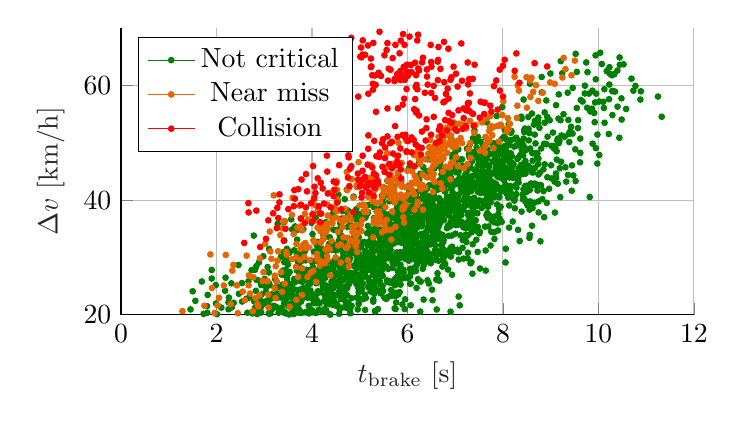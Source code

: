 \begin{tikzpicture}

\begin{axis}[%
width=0.6\linewidth,
height=0.3\linewidth,
at={(0\linewidth,0\linewidth)},
scale only axis,
xmin=0,
xmax=12,
xlabel style={font=\color{white!15!black}},
xlabel={$t_{\textup{brake}}$ [s]},
ymin=20,
ymax=70,
ylabel style={font=\color{white!15!black}},
ylabel={$\Delta v$ [km/h]},
axis x line*=bottom,
axis y line*=left,
xmajorgrids,
ymajorgrids,
legend pos=north west
]
\addplot [color=black!50!green, draw=none, mark size=1pt, mark=*, mark options={solid, black!50!green}]
table[row sep=crcr]{%
7.175	29.784\\
4.556	27.343\\
8.663	39.557\\
4.299	20.717\\
8.74	53.434\\
4.591	28.215\\
7.361	27.154\\
7.677	47.744\\
6.585	37.694\\
5.875	32.734\\
7.659	41.768\\
6.781	30.177\\
3.689	22.445\\
4.495	23.405\\
7.068	45.023\\
4.952	31.622\\
4.583	24.626\\
2.691	22.972\\
5.083	22.753\\
7.165	38.291\\
5.055	29.074\\
4.169	23.905\\
6.457	36.159\\
8.164	48.163\\
5.416	25.932\\
5.016	36.804\\
3.113	20.376\\
5.577	25.701\\
6.057	38.409\\
7.452	45.165\\
5.3	27.032\\
5.718	39.721\\
5.538	36.21\\
8.383	54.556\\
5.046	36.865\\
5.943	34.991\\
6.925	42.095\\
7.698	45.757\\
6.27	40.122\\
3.687	23.237\\
4.693	24.325\\
10.482	57.757\\
4.839	26.127\\
3.112	25.147\\
9.411	52.046\\
5.439	32.606\\
5.668	29.963\\
10.776	59.929\\
6.096	33.909\\
4.639	29.021\\
4.513	25.165\\
5.515	37.37\\
4.529	21.625\\
7.64	41.516\\
4.829	22.867\\
7.372	50.799\\
6.553	34.788\\
5.657	23.28\\
7.291	40.27\\
8.378	46.048\\
3.902	22.975\\
7.958	41.554\\
5.307	24.999\\
6.55	39.073\\
5.9	40.482\\
4.207	25.87\\
9.716	58.609\\
4.787	32.094\\
7.306	37.428\\
8.786	42.631\\
4.934	33.445\\
6.94	36.899\\
4.943	34.926\\
5.36	25.892\\
5.003	30.259\\
5.08	27.237\\
8.458	49.119\\
7.816	37.107\\
5.336	27.585\\
6.175	33.108\\
5.64	30.792\\
4.772	21.307\\
4.414	27.969\\
3.934	21.533\\
8.134	49.969\\
4.757	37.291\\
6.712	33.826\\
6.32	28.006\\
4.518	29.201\\
8.158	46.554\\
6.387	32.734\\
7.754	43.161\\
6.222	36.869\\
4.127	32.697\\
7.47	30.949\\
4.936	27.02\\
4.789	25.988\\
9.67	57.205\\
8.455	45.915\\
9.831	55.482\\
7.624	35.371\\
6.703	42.133\\
10.285	61.788\\
5.404	38.238\\
7.464	37.709\\
7.053	40.467\\
4.15	29.724\\
2.319	21.265\\
7.975	36.188\\
6.93	33.808\\
5.171	37.961\\
9.218	46.693\\
1.9	27.8\\
3.386	24.092\\
2.937	20.366\\
5.959	29.718\\
3.353	30.101\\
3.434	22.398\\
5.156	34.22\\
5.776	29.458\\
6.748	32.667\\
5.019	29.373\\
6.322	33.659\\
2.945	21.82\\
7.6	46.364\\
3.855	32.402\\
5.368	27.576\\
3.474	31.487\\
5.642	32.373\\
3.738	26.175\\
4.043	31.003\\
7.967	45.991\\
8.424	47.792\\
7.884	35.965\\
8.033	51.106\\
6.412	37.432\\
3.993	23.491\\
8.916	49.753\\
3.42	29.16\\
7.656	43.106\\
7.463	47.486\\
6.977	40.126\\
5.475	27.834\\
4.517	25.668\\
3.071	28.306\\
7.022	37.551\\
7.139	38.243\\
5.803	34.767\\
5.272	23.919\\
7.517	34.455\\
7.733	41.742\\
4.226	25.019\\
10.89	58.984\\
7.332	41.777\\
7.178	40.06\\
6.554	35.62\\
5.443	33.347\\
5.561	36.03\\
5.164	37.66\\
5.873	32.689\\
6.298	35.415\\
4.589	33.903\\
5.18	24.809\\
4.982	33.523\\
6.145	28.188\\
3.639	25.618\\
4.602	33.324\\
7.005	35.656\\
8.418	40.131\\
7.233	39.099\\
5.948	33.824\\
4.498	31.842\\
3.762	24.325\\
7.134	43.275\\
8.931	43.99\\
5.939	30.367\\
4.717	28.856\\
4.131	32.086\\
9.125	48.518\\
6.952	38.779\\
7.925	41.984\\
6.03	29.42\\
6.394	39.652\\
2.912	22.631\\
5.719	34.52\\
8.874	55.303\\
4.358	28.035\\
5.93	26.7\\
6.078	38.718\\
2.251	22.147\\
7.305	42.509\\
6.961	46.127\\
6.297	29.361\\
7.795	49.281\\
4.674	31.375\\
7.396	40.401\\
7.142	47.115\\
6.85	35.58\\
3.755	20.6\\
5.74	23.254\\
6.125	33.857\\
7.447	41.997\\
3.978	27.195\\
5.354	29.028\\
3.419	32.943\\
5.607	35.891\\
7.625	44.246\\
7.314	42.032\\
5.942	20.978\\
6.79	28.846\\
3.772	22.263\\
9.377	51.535\\
8.741	54.41\\
4.523	29.38\\
6.222	26.194\\
5.432	36.759\\
3.876	24.262\\
5.49	40.341\\
6.494	30.582\\
6.38	30.629\\
8.323	47.412\\
4.588	36.022\\
4.083	27.358\\
3.096	20.189\\
4.11	31.969\\
3.705	20.964\\
9.05	49.457\\
5.945	33.195\\
7.404	39.322\\
4.206	31.461\\
3.82	24.63\\
6.191	24.673\\
6.391	34.316\\
1.455	20.916\\
6.173	38.322\\
6.583	37.649\\
7.687	38.903\\
7.962	43.906\\
6.837	38.366\\
5.171	32.129\\
6.015	33.726\\
6.103	39.911\\
7.127	36.231\\
5.362	29.522\\
3.739	20.33\\
6.331	38.893\\
5.105	29.103\\
5.741	25.153\\
6.035	41.774\\
5.304	31.201\\
6.956	31.052\\
4.928	28.115\\
4.909	31.229\\
6.797	39.839\\
4.796	29.836\\
7.679	40.328\\
6.342	33.754\\
7.018	38.528\\
9.548	56.075\\
5.412	27.259\\
5.732	21.106\\
7.17	35.268\\
8.17	52.052\\
6.449	25.441\\
10.175	62.506\\
3.565	36.652\\
5.963	30.75\\
2.888	29.113\\
4.565	23.977\\
5.356	33.96\\
3.529	30.8\\
6.638	26.236\\
2.312	25.468\\
7.403	38.895\\
5.587	35.055\\
7.215	40.451\\
4.945	29.498\\
7.96	41.96\\
6.056	25.381\\
6.083	30.906\\
3.281	35.851\\
4.578	23.362\\
5.722	33.935\\
4.266	23.395\\
4.054	23.466\\
4.228	24.541\\
7.888	47.199\\
6.714	38.847\\
6.111	35.973\\
6.678	39.727\\
7.065	48.86\\
5.186	30.789\\
3.559	21.947\\
6.916	39.954\\
3.919	27.035\\
4.359	21.812\\
6.628	42.185\\
7.552	43.118\\
3.535	24.383\\
3.13	20.215\\
5.332	28.67\\
5.239	33.756\\
6.762	38.235\\
6.303	41.561\\
8.861	49.82\\
5.341	34.689\\
7.075	37.015\\
5.776	38.562\\
7.074	29.601\\
4.74	24.65\\
6.61	31.118\\
6.662	35.601\\
8.412	48.435\\
3.034	24.018\\
6.611	41.737\\
6.28	38.619\\
8.329	43.072\\
5.114	20.825\\
9.745	64.027\\
2.85	20.095\\
5.6	35.64\\
6.553	32.909\\
8.395	50.149\\
9.169	49.927\\
6.552	37.437\\
5.763	22.125\\
6.089	40.459\\
3.486	29.41\\
8.863	37.016\\
4.49	34.747\\
6.85	27.865\\
4.302	25.016\\
6.069	21.634\\
6.245	30.8\\
6.746	33.658\\
6.037	31.632\\
5.889	27.499\\
4.953	28.64\\
4.459	28.881\\
7.403	45.311\\
5.966	31.875\\
5.469	28.371\\
6.459	35.883\\
5.275	27.61\\
4.619	21.202\\
8.12	47.602\\
4.423	28.171\\
7.89	42.409\\
4.435	31.549\\
7.411	39.52\\
3.129	23.019\\
7.552	38.695\\
3.75	30.539\\
4.7	27.266\\
6.908	36.215\\
10.244	62.033\\
8.85	41.573\\
8.431	41.892\\
8.23	40.063\\
3.097	21.595\\
7.846	41.911\\
5.761	35.856\\
8.529	45.978\\
4.069	26.269\\
3.627	26.223\\
5.817	37.414\\
7.078	30.893\\
9.022	43.789\\
3.868	29.476\\
3.689	33.093\\
7.36	35.572\\
6.041	41.672\\
7.205	44.362\\
5.117	31.155\\
3.389	25.287\\
7.79	44.646\\
5.985	38.006\\
4.431	31.327\\
8.475	44.615\\
5.292	38.821\\
10.218	51.535\\
5.726	42.337\\
6.423	40.669\\
5.945	37.441\\
9.878	49.849\\
7.542	44.561\\
7.214	35.797\\
6.233	29.244\\
6.701	45.81\\
6.773	41.606\\
2.791	22.299\\
7.096	36.122\\
7.986	56.248\\
2.533	25.51\\
6.054	26.753\\
7.716	37.306\\
7.247	48.975\\
7.744	39.623\\
9.522	43.32\\
5.911	35.805\\
5.23	27.79\\
6.209	33.901\\
4.326	27.44\\
7.53	50.2\\
7.985	45.544\\
4.328	24.233\\
2.782	33.8\\
5.145	28.947\\
8.25	38.578\\
4.216	20.462\\
4.046	26.647\\
6.041	30.564\\
4.609	33.847\\
4.638	38.087\\
6.337	31.212\\
7.784	46.767\\
7.207	43.597\\
4.57	32.389\\
4.51	31.557\\
8.712	42.687\\
8.444	52.146\\
7.688	38.847\\
5.622	40.705\\
6.252	40.125\\
8.123	42.361\\
7.92	40.726\\
6.423	34.93\\
7.961	41.991\\
7.347	44.174\\
7.106	42.579\\
7.767	43.263\\
6.91	38.095\\
6.531	44.368\\
4.733	31.768\\
6.249	32.178\\
3.603	20.528\\
9.946	49.073\\
6.027	39.964\\
5.114	31.048\\
7.931	42.077\\
7.096	47.06\\
5.689	29.142\\
7.225	33.986\\
5.659	24.299\\
5.69	34.646\\
7.249	35.234\\
5.687	32.341\\
6.04	36.081\\
5.24	34.845\\
6.2	33.912\\
3.041	22.36\\
4.625	36.781\\
6.515	24.367\\
1.815	23.448\\
5.019	25.083\\
5.833	40.475\\
2.626	22.792\\
5.335	35.498\\
5.492	24.141\\
7.847	45.597\\
4.446	24.632\\
3.906	23.146\\
9.621	48.234\\
5.844	35.469\\
8.623	46.868\\
8.593	39.364\\
5.955	32.953\\
4.947	36.292\\
3.433	20.448\\
2.101	21.235\\
6.119	32.63\\
7.312	43.887\\
5.635	40.594\\
6.421	33.538\\
8.132	39.059\\
6.008	37.023\\
8.563	41.768\\
5.745	32.554\\
6.916	50.697\\
6.641	38.568\\
5.315	23.913\\
7.693	40.684\\
5.049	29.97\\
6.727	37.082\\
5.442	36.977\\
6.717	38.096\\
8.446	51.858\\
6.506	36.776\\
4.673	22.591\\
9.571	52.57\\
3.497	27.095\\
7.979	48.415\\
8.394	48.867\\
3.782	20.314\\
3.967	22.953\\
5.616	32.852\\
6.054	37.992\\
4.386	20.007\\
7.096	21.632\\
4.732	26.793\\
3.101	31.474\\
4.75	30.151\\
9.979	51.439\\
3.76	22.691\\
6.269	32.011\\
5.779	37.471\\
8.077	47.346\\
3.665	21.269\\
8.498	41.434\\
5.414	36.566\\
5.717	33.609\\
5.867	29.94\\
4.004	20.41\\
8.098	45.46\\
5.475	28.357\\
5.854	36.097\\
4.761	22.07\\
7.68	36.916\\
6.544	33.682\\
4.914	37.318\\
8.875	53.51\\
7.932	36.739\\
5.231	42.975\\
7.948	44.692\\
7.337	44.017\\
4.854	31.996\\
5.765	23.373\\
8.532	54.511\\
5.347	25.843\\
8.338	44.277\\
4.646	26.032\\
6.858	43.141\\
9.164	54.223\\
6.991	46.408\\
5.866	30.536\\
7.909	42.083\\
3.448	20.221\\
8.461	52.49\\
7.822	33.216\\
5.642	25.567\\
8.121	53.267\\
4.979	36.341\\
6.597	29.667\\
7.666	47.203\\
3.686	27.701\\
7.32	28.962\\
6.404	29.822\\
4.361	32.382\\
8.39	37.978\\
4.301	22.968\\
5.312	28.606\\
6.327	40.432\\
5.042	24.537\\
2.826	24.157\\
3.745	27.039\\
5.885	32.758\\
8.352	32.852\\
6.09	35.589\\
6.319	37.729\\
5.813	35.581\\
8.245	42.415\\
5.244	33.108\\
6.375	34.361\\
3.646	22.231\\
6.486	29.708\\
5.19	34.455\\
8.882	49.799\\
6.091	32.583\\
6.268	44.594\\
6.252	41.712\\
9.073	48.979\\
7.307	45.926\\
5.016	29.364\\
4.402	22.427\\
3.696	34.81\\
4.087	25.475\\
5.04	26.759\\
8.409	44.866\\
9.139	50.369\\
9.02	49.442\\
7.34	29.201\\
4.763	26.413\\
3.564	25.397\\
6.552	36.581\\
7.809	46.566\\
4.532	28.754\\
3.674	22.776\\
7.478	42.016\\
7.755	34.479\\
6.264	36.051\\
7.287	47.993\\
7.346	34.383\\
7.822	44.907\\
6.828	35.099\\
5.407	29.385\\
6.428	38.568\\
7.934	46.755\\
1.985	25.167\\
8.009	44.233\\
5.969	33.929\\
5.286	22.648\\
3.609	20.224\\
7.005	34.142\\
5.629	25.803\\
5.527	31.9\\
7.359	42.122\\
5.62	39.8\\
9.15	50.721\\
4.581	20.929\\
5.821	30.026\\
5.444	33.884\\
8.051	48.983\\
3.263	23.712\\
7.404	52.135\\
6.433	35.463\\
7.058	39.684\\
4.277	30.561\\
5.207	25.236\\
4.25	20.761\\
8.623	48.221\\
3.365	26.979\\
6.351	38.43\\
6.986	43.152\\
6.518	36.86\\
4.008	29.05\\
5.281	26.91\\
8.434	50.725\\
5.58	34.557\\
6.42	26.0\\
2.994	21.96\\
6.667	25.924\\
2.252	20.947\\
6.313	36.02\\
5.099	28.388\\
6.129	41.514\\
6.577	37.048\\
7.129	37.394\\
2.901	25.904\\
6.522	38.328\\
7.308	36.681\\
4.735	21.535\\
7.064	44.802\\
1.557	22.415\\
3.781	29.372\\
5.175	26.409\\
8.086	41.857\\
4.742	33.371\\
7.659	53.586\\
8.505	42.505\\
10.58	55.902\\
5.457	31.359\\
3.793	22.782\\
7.504	34.181\\
4.416	22.849\\
7.271	39.528\\
8.765	52.615\\
6.202	29.047\\
7.455	47.979\\
6.516	42.597\\
8.019	45.917\\
9.516	48.862\\
7.047	31.337\\
4.93	25.357\\
5.619	36.15\\
3.751	27.934\\
10.293	54.838\\
3.942	27.78\\
8.785	32.802\\
3.039	24.816\\
5.572	36.248\\
6.806	38.081\\
4.798	30.781\\
7.87	54.682\\
7.638	31.196\\
6.385	37.758\\
6.197	36.894\\
6.177	27.636\\
3.229	23.176\\
8.431	48.562\\
7.491	43.912\\
7.531	41.252\\
4.75	35.309\\
10.223	57.609\\
3.75	30.371\\
7.373	43.176\\
5.605	36.624\\
7.578	48.617\\
3.78	24.413\\
6.236	30.717\\
4.527	29.066\\
8.571	49.012\\
5.611	31.021\\
6.287	37.415\\
5.836	23.937\\
3.77	22.432\\
6.166	39.283\\
5.36	32.384\\
6.032	45.562\\
7.45	42.585\\
6.895	38.646\\
6.199	36.482\\
9.201	40.518\\
6.052	35.6\\
7.055	38.835\\
5.694	33.689\\
7.238	35.971\\
7.635	50.927\\
11.248	58.075\\
4.423	22.979\\
4.777	29.481\\
3.733	28.577\\
3.936	20.216\\
5.781	34.91\\
6.69	39.364\\
7.681	42.759\\
4.036	26.291\\
3.278	24.928\\
6.455	42.595\\
4.975	29.206\\
5.766	35.053\\
7.073	23.159\\
7.911	48.012\\
4.218	28.122\\
5.825	40.091\\
5.824	39.113\\
5.13	22.923\\
8.671	45.658\\
5.877	35.076\\
9.111	44.633\\
4.613	25.01\\
3.69	24.31\\
5.003	22.784\\
7.798	41.644\\
6.362	38.346\\
8.246	40.267\\
4.563	32.893\\
10.449	63.623\\
6.792	44.578\\
5.138	30.745\\
3.82	34.943\\
5.411	32.345\\
5.435	34.848\\
6.762	38.437\\
8.173	47.663\\
7.709	45.854\\
4.136	38.666\\
5.845	37.509\\
5.273	32.972\\
2.647	20.333\\
3.775	27.676\\
5.199	29.276\\
6.495	38.921\\
7.947	44.244\\
2.734	27.758\\
5.807	39.789\\
4.31	28.993\\
4.317	22.752\\
5.368	27.055\\
7.426	44.285\\
6.692	42.891\\
8.409	49.06\\
5.81	37.329\\
5.548	32.285\\
6.07	25.428\\
8.185	44.821\\
4.447	28.052\\
8.006	43.771\\
4.726	21.188\\
5.483	26.781\\
6.8	43.202\\
8.118	40.536\\
3.453	27.798\\
6.332	36.671\\
3.9	27.035\\
3.671	29.912\\
6.193	28.648\\
8.059	49.5\\
8.935	51.058\\
3.846	30.986\\
5.773	37.858\\
7.208	33.397\\
8.026	47.4\\
6.893	39.854\\
5.41	31.962\\
7.013	45.416\\
4.218	27.252\\
4.983	24.726\\
5.761	34.848\\
7.484	46.203\\
5.505	32.118\\
3.817	32.135\\
8.981	53.932\\
8.003	47.971\\
8.4	44.872\\
2.01	20.084\\
5.987	32.24\\
6.222	36.066\\
8.176	44.753\\
4.265	20.98\\
3.104	22.669\\
7.173	33.254\\
4.84	30.741\\
6.934	31.866\\
7.159	46.004\\
6.003	36.504\\
4.147	22.132\\
4.104	23.663\\
6.906	31.229\\
6.247	35.533\\
7.466	39.041\\
7.1	38.833\\
7.444	45.32\\
4.475	29.494\\
5.406	30.007\\
6.888	35.375\\
3.228	23.394\\
4.801	35.668\\
5.244	30.39\\
4.983	22.001\\
6.758	44.479\\
4.713	21.742\\
3.159	20.951\\
4.741	28.502\\
10.291	59.039\\
6.162	40.734\\
7.714	44.086\\
4.253	30.13\\
5.284	33.44\\
3.413	36.123\\
6.53	38.16\\
4.452	26.526\\
5.715	29.981\\
6.373	33.966\\
7.434	42.064\\
6.079	27.41\\
4.796	20.831\\
5.319	20.635\\
5.131	28.323\\
6.401	31.229\\
6.413	42.026\\
3.416	21.961\\
8.326	44.642\\
8.281	41.051\\
6.357	37.318\\
6.272	32.457\\
7.548	43.877\\
5.946	34.44\\
4.493	29.354\\
7.242	45.972\\
7.087	43.835\\
9.191	45.563\\
4.78	21.306\\
7.474	35.328\\
4.417	23.643\\
4.372	33.512\\
7.346	39.724\\
5.464	40.727\\
3.437	23.218\\
4.596	26.144\\
4.517	21.905\\
4.442	21.695\\
6.813	38.767\\
6.681	37.861\\
7.483	47.617\\
8.283	42.183\\
1.901	26.305\\
4.443	28.663\\
6.601	45.856\\
4.51	31.366\\
4.235	26.199\\
6.279	25.772\\
4.71	28.808\\
4.677	32.842\\
7.167	38.331\\
4.257	22.407\\
7.674	48.814\\
4.893	27.223\\
8.152	42.461\\
3.655	20.787\\
8.849	45.369\\
5.067	32.629\\
5.327	27.446\\
5.409	36.659\\
7.923	43.972\\
6.13	36.935\\
5.315	29.011\\
7.51	46.977\\
4.896	25.954\\
6.654	30.973\\
7.317	35.894\\
4.62	32.055\\
4.848	33.294\\
6.583	29.599\\
6.164	34.74\\
4.646	29.955\\
8.131	47.135\\
9.307	45.729\\
7.989	50.794\\
8.082	48.415\\
5.252	33.951\\
4.491	27.357\\
5.894	21.792\\
4.246	25.077\\
7.197	39.561\\
8.568	60.301\\
6.765	38.319\\
6.246	41.602\\
7.339	36.416\\
6.643	34.274\\
4.348	31.317\\
5.521	42.152\\
6.866	43.781\\
5.273	29.625\\
10.038	65.719\\
5.543	32.127\\
8.08	42.541\\
6.621	34.497\\
3.521	20.031\\
7.52	28.051\\
5.216	28.142\\
7.877	39.244\\
6.947	41.161\\
8.683	49.892\\
6.372	40.109\\
7.354	46.817\\
5.921	30.943\\
6.068	32.741\\
3.909	24.903\\
3.479	26.229\\
4.732	29.461\\
7.82	42.952\\
6.176	40.985\\
5.825	40.288\\
3.673	28.318\\
6.116	36.371\\
6.833	40.534\\
5.13	29.77\\
6.689	36.069\\
7.628	47.561\\
6.118	33.283\\
3.301	20.344\\
5.525	28.603\\
5.816	39.683\\
10.348	58.943\\
7.266	33.88\\
6.721	30.909\\
4.538	25.574\\
3.705	29.261\\
5.488	39.468\\
6.968	46.962\\
4.687	23.54\\
7.3	47.47\\
5.997	26.379\\
10.732	59.089\\
5.665	34.417\\
6.395	37.112\\
7.155	42.781\\
7.576	44.994\\
5.314	32.127\\
6.024	30.926\\
6.15	27.582\\
7.27	37.403\\
4.921	28.95\\
5.032	31.861\\
6.281	36.735\\
6.371	32.729\\
6.779	41.605\\
6.055	28.012\\
9.954	58.577\\
5.761	25.995\\
5.198	32.674\\
7.408	48.156\\
7.442	33.073\\
6.342	36.867\\
6.522	39.887\\
3.927	23.244\\
9.462	59.587\\
7.214	42.319\\
4.986	37.558\\
6.482	34.746\\
5.573	25.992\\
4.903	33.368\\
6.317	37.907\\
4.892	31.465\\
7.473	41.445\\
4.959	20.917\\
3.697	30.585\\
7.305	45.6\\
7.38	35.91\\
5.815	44.329\\
4.301	34.923\\
3.925	23.563\\
5.316	31.196\\
8.744	44.465\\
6.637	37.978\\
4.378	20.066\\
8.151	41.417\\
3.83	24.152\\
5.061	28.236\\
8.929	54.495\\
7.702	48.105\\
8.538	45.779\\
2.18	24.165\\
8.815	58.803\\
8.078	44.13\\
8.466	42.462\\
7.334	34.91\\
7.952	38.833\\
7.159	33.014\\
4.679	28.803\\
5.352	34.422\\
6.171	40.874\\
5.924	39.392\\
8.247	50.67\\
4.672	31.089\\
9.208	53.948\\
5.002	31.753\\
3.933	20.462\\
6.285	34.065\\
9.912	55.201\\
5.18	29.233\\
8.39	54.204\\
8.075	48.017\\
6.565	33.037\\
6.051	34.995\\
3.896	20.527\\
7.476	43.135\\
7.579	39.733\\
6.658	36.281\\
6.178	31.106\\
2.836	26.077\\
9.474	44.292\\
5.559	34.241\\
10.125	59.354\\
9.818	40.534\\
9.114	43.89\\
5.478	30.341\\
6.485	39.777\\
5.832	39.081\\
7.418	47.938\\
7.885	44.093\\
5.299	36.864\\
5.254	24.197\\
3.15	22.825\\
3.626	31.242\\
5.714	35.657\\
6.859	45.478\\
3.218	23.501\\
3.49	25.305\\
7.921	40.488\\
6.557	40.806\\
5.068	28.755\\
7.555	38.639\\
5.913	26.389\\
7.259	29.853\\
6.992	39.383\\
8.542	50.426\\
7.59	49.422\\
4.272	33.586\\
9.128	47.069\\
3.573	23.301\\
8.118	49.574\\
9.364	44.394\\
5.297	24.75\\
9.977	46.378\\
6.229	30.025\\
4.974	31.957\\
5.926	38.375\\
7.077	38.9\\
6.711	32.177\\
5.964	32.633\\
8.918	39.513\\
11.326	54.55\\
9.441	41.631\\
4.741	22.095\\
8.616	48.201\\
5.846	30.894\\
6.295	37.562\\
4.869	31.779\\
5.034	24.177\\
5.226	24.069\\
5.974	34.568\\
7.291	36.495\\
9.772	62.329\\
8.8	42.534\\
6.149	30.353\\
5.795	38.443\\
1.693	25.79\\
8.725	41.667\\
7.605	42.82\\
6.563	30.729\\
4.229	26.571\\
7.363	40.101\\
7.49	41.714\\
7.198	44.068\\
10.299	59.016\\
7.27	43.294\\
5.464	26.815\\
7.644	39.834\\
5.635	36.819\\
5.097	32.683\\
7.497	42.166\\
5.916	27.839\\
3.252	21.353\\
6.63	38.499\\
8.812	61.492\\
5.638	37.567\\
4.998	29.836\\
7.665	46.193\\
6.425	29.307\\
7.097	37.349\\
3.363	21.181\\
7.363	37.493\\
5.09	27.422\\
5.832	38.51\\
6.74	37.5\\
7.641	27.693\\
7.714	50.094\\
3.767	36.785\\
5.194	25.917\\
4.926	38.389\\
7.196	35.892\\
5.778	30.855\\
6.991	36.277\\
5.559	30.796\\
6.02	42.142\\
8.667	51.428\\
4.082	26.12\\
3.495	28.734\\
6.884	38.993\\
8.185	47.654\\
6.179	33.222\\
6.194	37.078\\
1.989	21.949\\
7.236	42.245\\
6.609	34.85\\
6.059	32.762\\
4.14	26.371\\
8.074	41.149\\
4.292	28.076\\
5.039	28.859\\
5.511	37.715\\
3.464	27.527\\
4.588	34.789\\
3.859	20.411\\
5.43	24.115\\
4.079	26.495\\
10.527	63.702\\
5.045	25.575\\
9.148	42.854\\
10.115	56.085\\
7.673	37.736\\
5.865	43.023\\
7.93	36.305\\
6.907	44.018\\
4.687	40.157\\
6.91	39.36\\
7.905	48.526\\
3.257	22.902\\
7.615	41.638\\
2.853	21.103\\
7.675	48.322\\
7.4	45.305\\
6.101	31.562\\
7.263	46.008\\
4.677	31.93\\
5.033	26.671\\
7.369	35.182\\
5.967	38.63\\
3.449	29.874\\
8.874	46.249\\
5.216	28.638\\
5.086	26.676\\
6.139	32.43\\
8.182	46.527\\
4.578	32.254\\
7.781	47.997\\
8.133	43.96\\
4.674	26.164\\
7.899	45.317\\
7.333	41.552\\
7.239	44.953\\
2.807	27.827\\
8.213	43.864\\
4.024	22.734\\
7.156	31.669\\
7.461	34.618\\
7.206	43.179\\
6.561	45.49\\
6.582	37.282\\
9.326	43.217\\
7.487	46.176\\
7.003	36.318\\
9.8	58.585\\
9.428	52.792\\
8.596	45.078\\
5.429	34.015\\
5.738	36.83\\
8.145	45.267\\
3.797	27.887\\
7.876	45.667\\
8.05	42.604\\
7.82	40.513\\
5.381	20.972\\
7.182	43.245\\
4.024	28.206\\
7.567	42.673\\
7.607	39.398\\
3.598	23.411\\
4.937	22.971\\
4.878	32.341\\
5.952	22.684\\
6.544	33.373\\
3.369	23.74\\
7.168	42.257\\
4.726	28.403\\
6.501	37.955\\
5.643	30.643\\
5.805	23.508\\
9.874	59.095\\
5.448	36.203\\
4.123	27.72\\
3.717	21.102\\
6.113	32.551\\
7.653	47.741\\
4.591	35.087\\
7.367	32.282\\
7.828	40.895\\
5.814	32.724\\
4.584	33.82\\
5.142	30.538\\
7.113	38.12\\
8.414	40.972\\
6.117	30.306\\
5.751	20.986\\
7.798	49.948\\
8.231	44.758\\
5.919	27.395\\
6.448	45.099\\
5.827	27.517\\
8.261	44.122\\
3.227	24.698\\
5.616	31.459\\
7.304	49.614\\
5.458	27.053\\
7.925	38.775\\
5.906	34.449\\
4.717	21.309\\
6.312	29.27\\
6.581	31.324\\
5.284	25.632\\
3.729	22.269\\
9.865	55.958\\
3.01	26.239\\
9.184	50.379\\
6.708	38.767\\
7.908	49.253\\
8.968	41.974\\
5.856	25.232\\
6.66	36.508\\
5.0	36.17\\
6.451	40.0\\
5.428	30.419\\
7.042	37.031\\
6.342	28.614\\
4.109	25.828\\
6.59	38.174\\
5.999	35.938\\
6.49	28.972\\
5.942	37.217\\
6.454	40.635\\
6.747	42.941\\
6.909	42.055\\
6.635	38.341\\
1.73	20.138\\
5.443	38.64\\
3.561	21.202\\
2.943	22.265\\
5.339	32.259\\
6.675	34.158\\
8.621	38.61\\
7.448	49.163\\
4.338	22.165\\
7.076	40.969\\
5.69	25.596\\
7.509	39.954\\
7.476	51.025\\
10.444	64.898\\
5.749	25.904\\
4.679	27.688\\
4.186	29.102\\
7.852	47.392\\
6.646	35.955\\
3.182	21.304\\
3.898	27.552\\
10.228	60.17\\
3.777	29.952\\
8.471	46.808\\
8.569	39.776\\
3.393	24.492\\
4.643	30.926\\
5.378	36.649\\
4.146	20.866\\
7.816	36.127\\
6.027	29.533\\
6.007	30.306\\
5.282	32.306\\
7.023	31.08\\
5.352	31.898\\
6.678	43.467\\
4.874	30.752\\
4.939	30.24\\
4.829	21.538\\
4.977	21.868\\
7.919	38.483\\
7.01	47.179\\
4.94	30.806\\
2.81	21.233\\
7.654	37.379\\
6.692	46.67\\
8.028	48.058\\
6.405	32.876\\
7.75	42.815\\
8.735	54.093\\
5.689	28.169\\
4.872	28.521\\
4.924	34.469\\
6.765	36.531\\
5.643	33.11\\
5.438	31.397\\
7.494	46.854\\
4.429	37.542\\
7.814	34.381\\
5.646	31.308\\
9.082	43.218\\
9.389	50.128\\
8.45	40.2\\
5.124	28.229\\
3.078	21.981\\
6.923	38.881\\
7.378	38.306\\
8.111	49.751\\
6.218	32.215\\
8.152	41.366\\
8.066	50.649\\
5.465	32.574\\
4.014	20.72\\
5.854	28.258\\
6.223	39.526\\
5.76	26.399\\
6.087	45.697\\
6.377	41.721\\
4.482	31.863\\
4.307	21.891\\
4.834	31.039\\
6.793	41.461\\
7.617	44.886\\
5.471	30.695\\
7.865	42.051\\
3.718	28.726\\
5.684	32.418\\
5.432	36.522\\
3.617	24.455\\
8.994	62.091\\
9.269	54.992\\
8.557	51.693\\
2.259	22.986\\
4.637	28.845\\
4.048	27.348\\
5.241	32.894\\
8.563	33.927\\
1.801	21.488\\
8.415	49.741\\
5.605	33.854\\
8.194	45.751\\
5.787	34.833\\
6.834	39.486\\
5.629	29.909\\
7.96	45.198\\
5.563	35.124\\
5.217	28.159\\
5.483	37.684\\
8.744	47.218\\
5.891	35.879\\
7.168	38.614\\
6.226	29.332\\
6.164	36.324\\
8.024	45.65\\
8.304	47.172\\
6.869	38.369\\
6.997	48.241\\
5.439	28.599\\
4.578	32.878\\
3.803	25.715\\
8.698	48.218\\
9.371	53.992\\
3.607	22.995\\
4.697	24.882\\
3.983	25.771\\
3.656	20.529\\
6.152	34.886\\
6.849	44.889\\
7.677	48.005\\
6.96	40.125\\
6.02	33.015\\
6.382	45.081\\
5.192	34.279\\
8.289	49.525\\
8.222	46.262\\
5.608	23.166\\
7.689	37.248\\
7.433	50.178\\
7.833	42.114\\
6.91	31.695\\
6.125	27.863\\
5.171	35.479\\
5.799	26.747\\
9.098	49.058\\
6.734	31.637\\
3.942	27.383\\
5.82	34.137\\
7.766	36.366\\
5.481	34.008\\
8.162	50.464\\
6.414	36.922\\
6.984	36.952\\
3.696	20.426\\
8.403	46.179\\
6.408	33.028\\
3.8	27.232\\
5.797	33.074\\
8.054	29.113\\
5.342	26.858\\
5.793	34.963\\
7.897	34.696\\
6.63	27.227\\
4.702	23.698\\
9.009	46.08\\
3.391	27.694\\
4.962	31.084\\
4.423	28.09\\
4.821	27.281\\
7.695	35.387\\
6.194	31.225\\
9.089	37.823\\
6.456	32.345\\
6.941	47.316\\
10.879	57.547\\
8.448	48.841\\
3.622	20.112\\
7.717	44.851\\
8.748	39.778\\
8.712	47.605\\
3.887	27.835\\
8.723	48.139\\
5.318	29.34\\
8.557	38.34\\
3.436	26.887\\
8.494	48.77\\
3.501	21.512\\
5.308	38.771\\
6.254	25.83\\
3.752	25.866\\
5.317	28.894\\
4.568	20.148\\
9.357	58.735\\
7.313	46.316\\
7.097	38.646\\
5.765	28.93\\
2.669	25.812\\
6.426	38.291\\
4.589	26.472\\
5.79	39.032\\
6.909	30.149\\
6.733	33.923\\
5.254	31.481\\
7.013	43.114\\
7.128	38.218\\
3.924	25.73\\
7.901	50.094\\
6.794	38.796\\
7.112	33.858\\
4.179	30.814\\
4.252	20.74\\
4.042	26.195\\
5.478	24.992\\
7.286	41.489\\
3.257	25.809\\
5.627	31.865\\
8.141	41.789\\
6.734	39.734\\
6.284	38.518\\
1.807	20.323\\
5.721	25.425\\
4.57	23.451\\
8.31	50.461\\
6.217	35.313\\
5.405	32.396\\
5.86	26.246\\
4.277	26.428\\
2.537	22.292\\
6.604	26.117\\
3.48	24.412\\
3.313	20.77\\
7.044	36.023\\
8.011	44.169\\
5.756	23.827\\
5.377	36.495\\
5.326	31.954\\
6.329	33.208\\
4.322	23.591\\
4.268	31.078\\
6.712	44.496\\
5.639	34.061\\
4.805	20.246\\
6.172	37.308\\
4.08	20.291\\
6.613	20.902\\
1.502	24.079\\
6.648	29.408\\
6.89	40.278\\
7.019	35.666\\
2.98	30.19\\
4.001	26.472\\
6.812	42.614\\
7.9	44.649\\
6.897	44.638\\
5.217	32.906\\
7.13	41.894\\
6.854	43.019\\
6.646	33.219\\
6.067	37.992\\
5.29	34.09\\
4.076	21.97\\
6.391	31.93\\
7.903	37.594\\
6.581	42.285\\
7.429	36.506\\
4.688	30.147\\
9.524	65.524\\
6.11	29.757\\
8.026	43.443\\
7.376	37.632\\
7.244	41.263\\
5.049	27.389\\
6.051	26.643\\
4.285	25.113\\
6.352	38.378\\
4.12	26.823\\
3.704	21.388\\
8.039	52.245\\
3.44	23.181\\
7.417	36.419\\
4.272	25.06\\
10.232	63.198\\
6.906	39.537\\
4.499	31.197\\
2.946	23.524\\
5.022	25.933\\
8.11	40.445\\
4.239	27.725\\
8.383	46.129\\
4.994	30.456\\
5.284	22.274\\
6.918	41.997\\
8.363	47.861\\
7.849	47.619\\
4.774	27.236\\
3.534	27.448\\
2.19	26.455\\
4.752	25.205\\
6.511	36.215\\
4.602	22.739\\
6.405	34.565\\
5.347	31.244\\
5.072	26.611\\
3.227	26.21\\
5.685	32.585\\
8.643	45.496\\
8.101	41.06\\
5.866	36.388\\
4.189	27.18\\
4.449	34.847\\
5.893	37.17\\
6.875	30.593\\
4.106	29.336\\
7.544	44.961\\
7.018	40.911\\
8.623	44.805\\
3.767	29.897\\
6.973	39.973\\
5.438	25.284\\
5.125	37.046\\
3.001	25.226\\
6.589	31.071\\
3.525	31.019\\
5.964	34.94\\
5.442	27.967\\
6.99	43.268\\
3.646	35.401\\
6.383	39.244\\
4.75	36.561\\
5.589	37.313\\
5.947	36.253\\
8.514	39.085\\
8.738	46.274\\
5.722	26.054\\
7.22	35.135\\
9.945	61.085\\
9.227	51.279\\
9.549	62.371\\
6.065	34.551\\
4.986	26.654\\
2.939	21.472\\
8.134	44.733\\
6.58	37.687\\
10.102	57.155\\
8.588	42.904\\
9.63	57.463\\
3.585	34.887\\
4.753	38.179\\
5.102	28.769\\
3.422	24.825\\
6.518	40.137\\
6.718	45.274\\
9.212	64.259\\
3.755	24.388\\
5.336	26.058\\
6.685	37.144\\
9.459	51.605\\
10.129	53.488\\
10.019	57.206\\
4.858	31.585\\
6.709	36.932\\
6.758	33.032\\
5.534	30.197\\
6.291	33.94\\
7.134	41.513\\
6.916	36.176\\
6.342	33.941\\
4.166	31.429\\
6.215	33.673\\
5.108	23.498\\
6.268	20.535\\
6.247	31.61\\
4.73	41.82\\
7.278	41.502\\
7.574	45.801\\
7.627	41.189\\
6.247	43.581\\
9.615	46.591\\
8.142	41.385\\
4.393	24.386\\
5.79	38.038\\
2.99	21.911\\
5.517	22.952\\
7.574	46.653\\
6.74	43.701\\
6.274	38.174\\
6.087	31.689\\
5.307	23.644\\
5.566	28.322\\
7.329	43.59\\
4.82	26.566\\
8.026	46.899\\
2.835	28.467\\
6.325	40.85\\
4.475	25.236\\
5.798	27.601\\
7.631	39.833\\
8.608	55.11\\
2.469	23.639\\
6.564	40.252\\
5.494	32.497\\
5.139	28.725\\
4.739	23.391\\
5.182	39.156\\
5.684	34.178\\
6.69	42.285\\
5.853	28.722\\
3.723	22.163\\
7.794	41.941\\
8.129	35.192\\
5.358	24.334\\
4.942	28.08\\
4.617	29.563\\
5.498	29.377\\
5.281	24.064\\
5.328	20.578\\
4.001	29.357\\
5.987	36.263\\
6.833	40.621\\
5.274	30.206\\
5.447	32.308\\
8.433	57.555\\
6.865	33.766\\
4.291	36.144\\
8.464	45.29\\
9.243	62.138\\
3.482	23.576\\
5.262	30.103\\
4.361	24.792\\
6.346	33.154\\
8.191	44.838\\
8.418	44.564\\
2.904	21.462\\
4.038	22.106\\
9.717	59.969\\
4.215	25.51\\
6.369	29.995\\
2.934	25.165\\
3.437	24.682\\
6.903	20.515\\
4.761	32.021\\
7.905	49.306\\
4.497	21.587\\
5.078	37.927\\
7.376	48.325\\
4.197	26.969\\
6.014	42.399\\
5.071	37.689\\
6.773	30.99\\
6.187	30.821\\
4.012	34.057\\
4.764	29.722\\
6.934	26.964\\
4.37	23.743\\
4.121	31.171\\
7.27	37.78\\
3.826	26.486\\
5.914	33.548\\
7.89	46.599\\
9.447	46.06\\
5.592	29.848\\
6.008	34.773\\
4.739	26.645\\
2.36	22.067\\
6.526	22.525\\
4.971	24.622\\
4.498	32.16\\
4.566	26.764\\
4.078	36.939\\
5.578	43.367\\
8.206	36.258\\
10.398	62.608\\
6.278	36.165\\
10.072	63.757\\
3.106	22.713\\
5.866	40.456\\
3.154	23.542\\
3.415	30.943\\
5.428	33.18\\
8.241	39.901\\
4.977	23.901\\
5.482	32.79\\
6.908	45.039\\
6.941	47.899\\
8.178	52.02\\
9.577	53.956\\
3.348	22.994\\
5.149	28.927\\
7.267	30.816\\
3.952	25.382\\
7.222	40.053\\
10.439	50.875\\
5.614	30.282\\
5.753	36.786\\
5.067	25.395\\
4.554	40.924\\
4.873	40.613\\
3.29	23.052\\
5.768	33.005\\
8.748	37.846\\
2.752	20.22\\
8.317	34.802\\
6.591	32.096\\
4.162	21.963\\
7.117	42.421\\
3.669	22.615\\
4.783	25.453\\
3.992	36.023\\
4.696	24.848\\
8.479	39.69\\
8.802	49.017\\
8.908	57.394\\
4.686	38.174\\
3.332	24.755\\
6.905	42.397\\
7.867	46.543\\
6.742	30.062\\
6.685	30.643\\
8.025	49.328\\
6.103	36.383\\
6.002	37.474\\
6.482	32.254\\
7.471	50.392\\
4.257	30.213\\
6.672	41.946\\
8.665	42.882\\
5.988	34.013\\
8.319	43.578\\
7.65	40.173\\
5.91	26.411\\
7.772	40.805\\
5.109	27.074\\
6.801	37.787\\
8.005	49.195\\
5.441	23.695\\
7.658	43.655\\
5.095	26.955\\
2.461	28.664\\
7.487	34.415\\
5.225	27.743\\
7.028	46.012\\
6.699	39.208\\
6.86	31.234\\
8.328	45.505\\
4.411	32.662\\
9.292	51.062\\
9.931	57.043\\
8.269	42.572\\
4.412	28.099\\
6.218	31.076\\
7.337	48.021\\
10.332	61.969\\
6.737	30.93\\
6.024	32.562\\
8.555	33.402\\
7.351	38.87\\
6.759	29.278\\
6.225	36.054\\
7.596	47.404\\
8.168	51.732\\
4.535	21.578\\
6.731	28.383\\
7.61	44.264\\
3.911	27.74\\
7.602	44.438\\
7.741	32.069\\
8.67	53.827\\
6.384	29.335\\
6.062	34.918\\
8.826	40.167\\
5.655	34.918\\
5.11	27.45\\
8.771	44.777\\
8.652	53.174\\
4.621	27.447\\
5.586	35.924\\
8.082	44.882\\
7.273	35.964\\
8.234	49.328\\
7.209	43.82\\
8.31	43.092\\
6.071	34.996\\
7.179	43.825\\
7.016	44.859\\
8.278	50.89\\
4.549	31.404\\
3.178	21.064\\
6.641	35.233\\
6.486	33.513\\
6.54	34.166\\
5.597	27.984\\
7.677	41.983\\
5.777	29.666\\
7.768	41.172\\
6.666	40.316\\
10.693	61.197\\
6.334	41.593\\
7.754	52.601\\
5.095	36.808\\
7.049	35.675\\
4.328	24.063\\
5.421	37.406\\
4.251	34.237\\
6.244	46.679\\
7.231	42.593\\
6.949	41.264\\
9.048	51.788\\
6.339	22.629\\
7.235	32.685\\
6.179	37.882\\
6.304	30.778\\
8.551	45.797\\
7.579	42.46\\
5.006	26.829\\
5.701	35.13\\
7.854	42.814\\
4.988	22.808\\
3.496	25.432\\
4.424	31.35\\
9.113	56.573\\
7.213	40.657\\
10.401	56.307\\
9.62	50.732\\
4.543	39.779\\
4.454	22.562\\
6.726	36.464\\
6.868	37.303\\
7.548	48.037\\
8.651	42.587\\
4.899	36.87\\
6.059	36.686\\
8.162	41.196\\
6.329	45.763\\
5.511	33.696\\
8.536	52.455\\
5.518	36.096\\
5.251	24.178\\
6.683	36.215\\
8.35	45.645\\
5.23	32.573\\
5.556	22.754\\
7.533	42.694\\
3.79	26.374\\
6.69	36.569\\
3.101	25.479\\
5.876	32.544\\
7.042	37.982\\
9.764	56.119\\
7.229	44.405\\
7.848	48.554\\
9.941	65.254\\
5.872	36.942\\
4.439	29.104\\
2.91	20.953\\
6.605	30.456\\
10.018	47.864\\
4.448	38.54\\
6.233	31.494\\
3.5	22.995\\
3.097	27.369\\
5.634	31.056\\
6.077	40.108\\
9.922	53.601\\
4.096	22.619\\
8.059	31.512\\
5.444	27.532\\
7.004	42.743\\
4.668	31.469\\
3.202	21.549\\
4.528	32.117\\
5.386	34.54\\
6.071	34.928\\
6.478	40.109\\
6.323	31.296\\
3.969	24.16\\
10.487	54.06\\
4.409	25.757\\
4.243	33.808\\
2.836	20.67\\
6.311	29.975\\
7.72	39.906\\
4.125	24.083\\
5.51	40.74\\
6.069	38.835\\
8.61	35.518\\
9.17	58.451\\
6.722	38.951\\
5.509	34.606\\
7.747	37.026\\
5.351	24.353\\
8.139	46.51\\
5.75	36.816\\
6.427	47.133\\
5.58	32.787\\
6.585	36.974\\
};
\addplot [color=red!60!lime, draw=none, mark size=1pt, mark=*, mark options={solid, red!60!lime}]
table[row sep=crcr]{%
6.746	47.575\\
6.109	41.633\\
3.841	30.079\\
5.749	35.338\\
5.88	46.473\\
4.739	41.72\\
6.787	51.315\\
2.967	25.879\\
4.769	28.382\\
6.689	47.579\\
3.278	29.419\\
5.998	45.114\\
5.464	34.389\\
3.354	27.436\\
6.524	47.759\\
6.391	44.076\\
2.025	21.634\\
3.752	29.553\\
6.751	49.81\\
2.052	22.947\\
4.322	35.903\\
6.945	49.279\\
8.835	58.742\\
5.584	42.038\\
1.905	24.65\\
5.411	38.009\\
1.871	30.515\\
5.589	45.818\\
4.924	35.651\\
7.309	53.823\\
4.937	42.278\\
4.921	33.686\\
6.549	47.68\\
7.284	48.887\\
6.835	51.413\\
4.073	39.067\\
3.581	37.403\\
9.084	60.295\\
5.628	41.866\\
7.514	48.594\\
8.575	58.007\\
7.713	52.053\\
4.234	33.148\\
1.962	20.3\\
6.527	48.516\\
2.299	21.833\\
5.037	34.6\\
5.351	38.01\\
6.257	42.418\\
5.234	43.743\\
4.805	37.561\\
3.462	30.967\\
4.641	36.358\\
5.226	43.897\\
2.703	23.691\\
3.866	31.646\\
5.973	39.243\\
7.802	49.075\\
4.297	35.742\\
4.849	34.429\\
4.152	36.137\\
7.315	49.961\\
5.699	41.445\\
6.912	46.412\\
2.631	30.297\\
2.9	23.391\\
4.115	37.994\\
2.594	22.541\\
5.482	40.65\\
3.531	21.368\\
4.758	33.345\\
6.664	48.652\\
3.773	35.43\\
3.217	24.609\\
4.318	30.234\\
5.369	35.828\\
7.198	53.189\\
6.533	45.842\\
7.738	54.664\\
6.833	48.275\\
4.054	32.73\\
5.717	41.95\\
7.883	52.925\\
3.41	36.27\\
7.986	54.84\\
4.997	39.06\\
7.728	52.695\\
7.113	50.837\\
5.485	36.099\\
6.477	50.473\\
4.188	32.564\\
2.331	27.691\\
5.279	42.639\\
9.437	61.794\\
7.947	53.169\\
5.427	39.637\\
5.269	39.822\\
8.113	52.353\\
5.88	42.398\\
4.41	32.863\\
4.753	31.938\\
4.904	34.021\\
4.33	37.308\\
4.429	35.956\\
4.419	36.774\\
7.145	49.956\\
3.747	39.015\\
2.447	20.248\\
6.73	41.998\\
5.055	36.56\\
6.731	51.809\\
4.378	41.272\\
6.224	42.978\\
5.621	41.233\\
2.91	29.845\\
4.894	32.496\\
9.309	62.861\\
3.973	27.313\\
6.975	53.545\\
5.292	36.035\\
5.49	41.104\\
6.883	50.125\\
7.553	53.769\\
3.76	31.481\\
4.036	40.063\\
8.495	61.449\\
6.21	48.526\\
7.179	45.537\\
2.154	25.09\\
8.146	53.323\\
4.695	36.422\\
5.687	43.805\\
4.326	29.599\\
3.673	22.594\\
5.768	40.393\\
5.237	46.077\\
8.598	61.367\\
8.571	60.86\\
6.688	48.11\\
5.099	37.921\\
4.976	46.622\\
3.79	34.708\\
8.502	56.133\\
5.797	44.819\\
4.286	31.422\\
5.653	43.43\\
5.664	33.106\\
3.664	28.289\\
3.375	23.982\\
4.274	28.999\\
4.106	30.57\\
3.469	30.47\\
7.802	52.772\\
3.336	33.889\\
6.736	47.44\\
5.509	35.778\\
7.056	45.893\\
5.823	43.824\\
4.66	33.509\\
6.268	46.249\\
3.09	21.227\\
8.244	61.522\\
6.535	41.426\\
4.117	29.546\\
4.544	34.455\\
4.692	38.485\\
4.597	36.461\\
6.496	43.959\\
6.963	49.251\\
5.108	38.936\\
4.499	36.97\\
5.858	43.498\\
4.477	38.635\\
2.679	26.854\\
7.624	49.324\\
7.63	57.035\\
2.77	26.526\\
7.018	47.496\\
6.502	46.951\\
5.732	39.585\\
6.574	49.488\\
4.29	34.404\\
5.347	43.135\\
5.658	45.774\\
8.308	60.026\\
4.715	31.648\\
5.872	43.317\\
7.969	52.953\\
4.542	38.155\\
6.701	42.935\\
5.915	40.227\\
5.959	42.289\\
8.336	59.105\\
3.241	28.448\\
3.67	30.003\\
6.325	38.311\\
4.164	28.56\\
5.865	40.559\\
4.19	29.311\\
9.246	61.407\\
4.816	36.516\\
5.765	47.696\\
5.679	38.013\\
3.617	34.089\\
7.025	49.363\\
8.989	60.54\\
3.82	32.117\\
6.902	52.587\\
3.151	29.739\\
5.432	37.253\\
5.901	38.784\\
6.991	52.946\\
5.485	42.265\\
6.476	45.198\\
5.414	37.395\\
6.549	44.541\\
6.375	42.216\\
5.732	41.175\\
4.83	32.871\\
5.584	43.43\\
3.084	23.499\\
7.66	49.831\\
7.745	52.937\\
3.71	26.598\\
4.086	25.733\\
3.116	34.504\\
3.236	22.904\\
2.195	30.431\\
8.292	54.35\\
6.684	49.558\\
4.54	40.108\\
1.287	20.61\\
6.068	42.461\\
2.551	24.022\\
6.456	49.257\\
5.432	36.526\\
5.507	41.702\\
3.694	35.197\\
6.28	41.874\\
5.811	50.001\\
6.984	50.175\\
6.887	45.723\\
4.15	36.219\\
7.72	50.389\\
7.777	51.32\\
6.051	42.185\\
4.236	33.364\\
6.139	47.863\\
4.289	31.398\\
6.565	43.174\\
4.751	29.504\\
6.957	46.648\\
2.876	21.432\\
5.931	36.067\\
3.02	32.386\\
3.435	36.319\\
3.126	31.034\\
3.954	29.519\\
5.575	48.191\\
3.794	23.431\\
4.602	29.082\\
3.071	25.842\\
5.431	36.309\\
2.674	25.124\\
5.887	42.361\\
3.581	29.685\\
8.008	57.247\\
5.657	42.842\\
4.207	35.196\\
5.863	40.954\\
7.053	50.335\\
5.959	40.631\\
4.864	40.459\\
6.717	47.487\\
6.086	43.022\\
4.834	43.654\\
6.978	49.942\\
5.65	40.831\\
5.073	39.219\\
4.109	29.973\\
6.215	39.686\\
8.091	52.379\\
6.587	46.315\\
5.538	38.794\\
4.641	35.302\\
8.303	56.48\\
3.794	28.109\\
5.534	35.294\\
6.436	48.099\\
6.602	47.139\\
5.132	43.155\\
6.322	42.6\\
6.189	43.623\\
4.917	31.938\\
5.551	34.71\\
8.692	60.054\\
6.785	49.257\\
4.946	30.945\\
7.638	51.028\\
5.898	38.338\\
7.085	53.328\\
4.025	27.65\\
2.76	20.621\\
4.268	34.3\\
6.592	49.209\\
2.819	22.895\\
5.928	38.611\\
5.021	35.688\\
8.634	58.902\\
6.651	51.036\\
4.778	42.185\\
2.983	27.413\\
2.354	28.691\\
4.115	35.172\\
5.653	34.771\\
6.863	49.731\\
7.628	48.255\\
3.383	35.084\\
5.719	42.036\\
6.745	50.379\\
4.03	32.985\\
3.676	32.332\\
6.162	42.928\\
5.283	33.49\\
6.366	47.108\\
5.373	37.066\\
1.746	21.547\\
2.427	25.117\\
4.305	34.635\\
5.565	36.558\\
5.173	40.573\\
3.595	40.379\\
7.228	52.501\\
5.687	46.296\\
4.693	36.906\\
6.317	44.468\\
7.666	54.292\\
6.912	50.421\\
6.423	43.969\\
3.917	36.635\\
7.92	50.235\\
3.861	32.509\\
4.5	38.149\\
5.913	37.032\\
5.636	40.276\\
3.929	31.737\\
4.945	32.713\\
4.548	32.071\\
8.08	51.938\\
6.753	47.27\\
4.938	42.621\\
5.939	38.985\\
7.401	51.734\\
6.578	48.197\\
6.897	53.398\\
6.756	50.918\\
3.2	40.822\\
6.238	47.175\\
4.959	34.233\\
5.796	43.002\\
6.794	45.826\\
6.152	44.265\\
5.817	40.468\\
3.852	37.616\\
6.901	43.634\\
4.324	39.218\\
6.145	41.005\\
9.273	64.808\\
7.355	55.138\\
5.155	37.944\\
4.38	26.843\\
5.656	44.394\\
5.29	40.39\\
7.323	47.359\\
6.15	38.312\\
6.527	43.842\\
5.339	39.518\\
6.738	44.921\\
5.982	48.364\\
4.837	35.305\\
4.879	34.67\\
5.767	43.603\\
5.346	42.153\\
6.506	48.623\\
4.52	43.27\\
3.292	31.063\\
4.525	41.812\\
6.208	39.203\\
5.975	50.361\\
3.261	25.788\\
7.426	53.118\\
6.72	51.756\\
7.258	46.285\\
5.311	36.673\\
6.735	48.929\\
3.905	26.585\\
6.662	46.809\\
4.375	31.438\\
2.858	21.829\\
9.507	64.342\\
6.912	51.31\\
3.431	25.415\\
6.099	45.023\\
4.33	35.17\\
4.237	35.024\\
3.878	31.638\\
3.223	26.816\\
4.329	31.821\\
5.315	41.778\\
8.102	54.311\\
5.999	40.997\\
4.497	30.017\\
4.729	44.901\\
4.602	32.263\\
7.565	53.572\\
4.179	34.557\\
8.742	57.318\\
6.818	52.586\\
};
\addplot [color=red, draw=none, mark size=1pt, mark=*, mark options={solid, red}]
table[row sep=crcr]{%
5.742	52.91\\
7.607	55.027\\
5.064	67.886\\
5.759	46.077\\
5.804	47.745\\
3.862	50.579\\
6.78	57.191\\
3.318	39.595\\
3.712	41.904\\
3.409	32.894\\
4.961	44.622\\
3.684	52.504\\
5.582	51.111\\
5.331	43.03\\
3.264	35.118\\
6.65	66.73\\
5.415	69.379\\
7.035	52.089\\
3.186	37.689\\
4.467	41.793\\
7.812	59.889\\
8.002	63.447\\
5.423	48.32\\
4.049	40.357\\
3.63	41.74\\
5.518	65.276\\
7.533	57.161\\
5.488	50.605\\
5.013	65.024\\
3.446	34.987\\
6.382	50.402\\
8.247	62.563\\
5.785	61.987\\
2.672	37.844\\
5.052	43.562\\
7.156	52.433\\
5.343	44.327\\
3.739	50.012\\
6.088	50.936\\
6.243	54.773\\
6.18	61.796\\
8.0	58.071\\
4.319	44.97\\
6.659	52.268\\
3.814	49.209\\
3.038	33.236\\
6.549	59.936\\
4.185	50.829\\
3.504	38.418\\
6.903	60.998\\
6.805	58.536\\
4.174	36.127\\
7.128	67.341\\
7.407	63.625\\
6.578	57.84\\
6.927	53.47\\
6.148	45.898\\
7.933	62.762\\
3.319	41.002\\
3.896	41.52\\
7.017	62.061\\
4.191	37.621\\
5.244	63.338\\
5.532	49.195\\
6.683	52.481\\
6.641	64.465\\
7.07	55.66\\
6.208	59.342\\
6.599	49.957\\
5.677	45.571\\
3.525	49.04\\
5.263	45.696\\
7.368	61.162\\
4.309	52.035\\
6.052	46.398\\
4.785	42.435\\
6.681	52.873\\
4.183	43.025\\
3.273	38.638\\
5.033	64.923\\
6.226	62.969\\
7.001	52.366\\
5.901	56.663\\
7.287	56.977\\
5.342	55.406\\
5.235	64.705\\
5.385	42.872\\
5.181	51.289\\
5.278	43.038\\
4.691	49.441\\
2.581	32.523\\
5.676	50.166\\
8.665	63.894\\
3.62	38.937\\
7.736	56.474\\
6.395	52.573\\
6.765	67.619\\
6.072	63.573\\
6.498	58.704\\
6.223	49.336\\
4.024	45.941\\
6.306	64.044\\
6.244	62.64\\
5.581	55.993\\
5.038	40.469\\
2.915	31.815\\
6.14	55.863\\
4.453	40.675\\
5.938	67.09\\
6.497	64.106\\
5.521	44.921\\
7.291	61.104\\
7.374	55.048\\
4.966	43.558\\
3.085	36.472\\
6.551	54.532\\
6.843	59.451\\
7.23	55.659\\
5.198	41.337\\
2.668	39.469\\
5.165	46.196\\
6.223	68.875\\
6.411	61.564\\
4.825	45.913\\
5.855	60.964\\
4.969	58.06\\
7.386	52.973\\
5.061	47.734\\
5.285	67.439\\
7.051	59.813\\
7.936	59.115\\
5.274	60.307\\
6.67	50.262\\
4.263	50.063\\
6.205	67.869\\
3.294	36.864\\
6.281	47.941\\
5.803	61.181\\
5.932	57.693\\
4.524	39.557\\
4.769	47.464\\
4.868	37.923\\
4.121	43.808\\
4.569	46.104\\
4.754	43.934\\
6.691	62.911\\
5.863	45.371\\
5.028	66.635\\
5.446	61.669\\
5.297	44.663\\
5.528	47.327\\
6.724	51.276\\
5.619	46.314\\
5.049	41.256\\
5.981	59.388\\
3.77	39.192\\
7.303	55.51\\
6.831	52.171\\
5.851	49.017\\
6.966	63.286\\
5.059	45.109\\
5.8	56.02\\
4.331	41.153\\
6.014	50.321\\
6.637	60.939\\
5.861	67.84\\
5.348	47.663\\
6.922	61.443\\
7.178	54.302\\
4.824	68.322\\
4.683	50.485\\
5.173	66.992\\
4.012	36.274\\
6.407	62.795\\
4.313	47.749\\
4.224	42.021\\
6.161	57.632\\
7.262	64.02\\
6.401	54.093\\
5.113	65.365\\
5.981	48.514\\
3.642	40.247\\
2.834	38.163\\
6.365	58.735\\
3.768	36.779\\
8.346	60.466\\
6.181	55.281\\
6.503	63.292\\
6.862	57.718\\
4.171	37.687\\
8.281	65.603\\
5.941	60.973\\
5.315	42.152\\
5.896	51.357\\
4.142	38.915\\
5.379	43.289\\
7.891	55.79\\
5.786	46.723\\
5.181	58.564\\
7.246	56.079\\
5.738	61.173\\
6.087	62.326\\
4.054	42.334\\
5.885	61.729\\
6.424	60.163\\
7.612	56.959\\
6.771	60.587\\
5.989	63.629\\
5.406	47.533\\
5.836	46.229\\
5.793	51.037\\
5.278	59.267\\
6.487	67.085\\
5.019	42.634\\
5.233	63.214\\
6.172	59.716\\
7.759	55.427\\
5.002	42.384\\
5.468	49.93\\
5.477	45.808\\
5.646	62.738\\
8.927	63.323\\
6.634	64.16\\
5.956	51.401\\
5.69	64.782\\
5.748	67.087\\
5.835	65.622\\
5.178	48.954\\
6.043	68.537\\
6.191	55.578\\
7.174	55.982\\
5.867	43.79\\
6.303	51.96\\
7.515	54.387\\
6.495	51.402\\
5.155	42.487\\
5.177	43.007\\
6.857	66.417\\
5.111	44.042\\
4.251	39.392\\
7.86	60.881\\
5.852	62.528\\
5.993	62.437\\
8.037	64.489\\
5.923	63.255\\
5.262	61.793\\
6.862	55.222\\
6.3	49.114\\
3.874	44.532\\
4.612	38.4\\
6.937	54.839\\
6.871	53.787\\
5.564	66.195\\
5.396	62.228\\
3.925	54.332\\
5.615	44.435\\
4.763	47.808\\
6.008	61.683\\
5.304	50.344\\
4.425	48.969\\
5.964	61.84\\
6.172	49.701\\
6.159	63.969\\
3.872	38.73\\
4.011	37.523\\
7.143	60.826\\
3.85	36.013\\
5.292	40.748\\
5.637	49.915\\
5.581	67.4\\
7.269	60.189\\
6.326	64.856\\
5.609	62.931\\
5.324	61.747\\
4.393	38.738\\
6.755	57.083\\
5.284	42.378\\
6.189	60.112\\
5.132	42.168\\
6.789	53.968\\
3.782	43.589\\
4.612	62.794\\
5.73	60.786\\
4.455	43.238\\
6.088	48.306\\
7.308	58.612\\
4.073	41.238\\
5.367	43.467\\
3.981	39.445\\
4.505	43.007\\
5.908	68.975\\
7.225	52.871\\
7.266	56.915\\
5.696	48.125\\
5.059	65.4\\
6.133	50.477\\
5.334	60.126\\
4.794	45.454\\
5.956	50.904\\
5.593	60.858\\
};
\addlegendentry{Not critical}
\addlegendentry{Near miss}
\addlegendentry{Collision}
\end{axis}
\end{tikzpicture}
